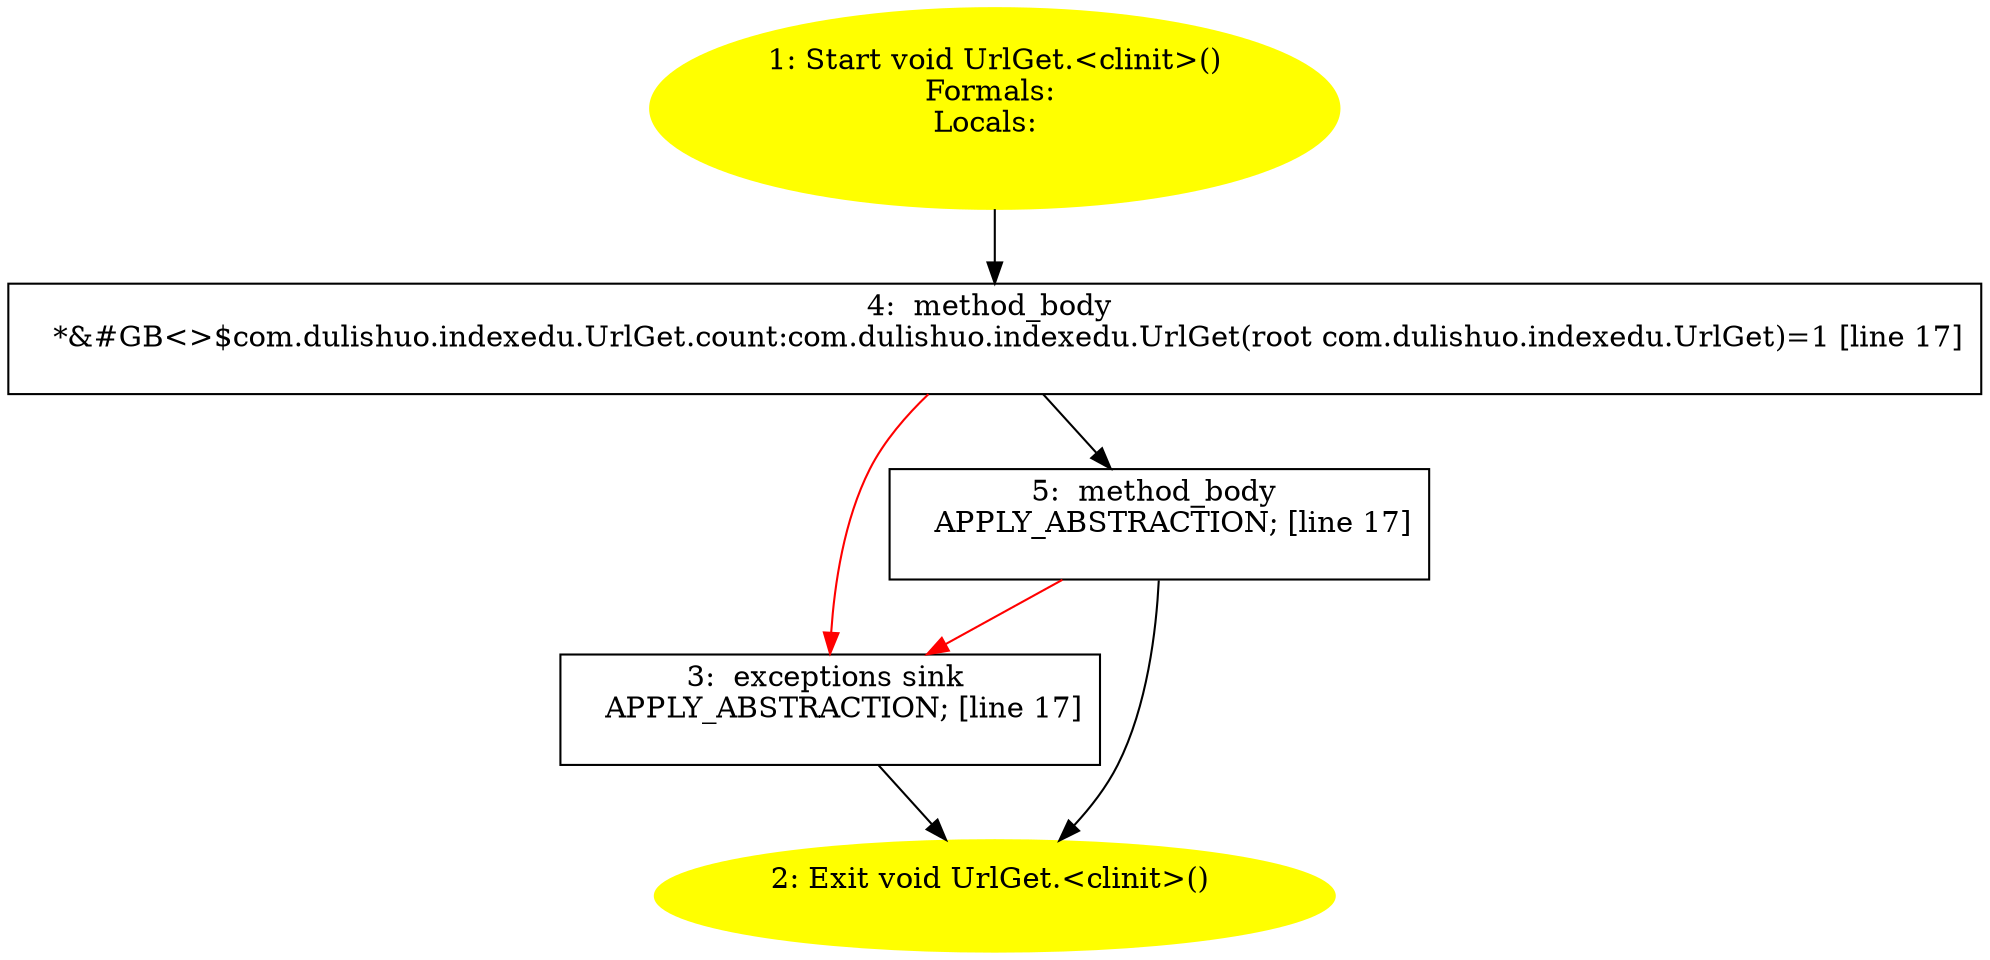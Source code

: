 /* @generated */
digraph cfg {
"com.dulishuo.indexedu.UrlGet.<clinit>():void.aa6522a18c9b0add56efa3442c080367_1" [label="1: Start void UrlGet.<clinit>()\nFormals: \nLocals:  \n  " color=yellow style=filled]
	

	 "com.dulishuo.indexedu.UrlGet.<clinit>():void.aa6522a18c9b0add56efa3442c080367_1" -> "com.dulishuo.indexedu.UrlGet.<clinit>():void.aa6522a18c9b0add56efa3442c080367_4" ;
"com.dulishuo.indexedu.UrlGet.<clinit>():void.aa6522a18c9b0add56efa3442c080367_2" [label="2: Exit void UrlGet.<clinit>() \n  " color=yellow style=filled]
	

"com.dulishuo.indexedu.UrlGet.<clinit>():void.aa6522a18c9b0add56efa3442c080367_3" [label="3:  exceptions sink \n   APPLY_ABSTRACTION; [line 17]\n " shape="box"]
	

	 "com.dulishuo.indexedu.UrlGet.<clinit>():void.aa6522a18c9b0add56efa3442c080367_3" -> "com.dulishuo.indexedu.UrlGet.<clinit>():void.aa6522a18c9b0add56efa3442c080367_2" ;
"com.dulishuo.indexedu.UrlGet.<clinit>():void.aa6522a18c9b0add56efa3442c080367_4" [label="4:  method_body \n   *&#GB<>$com.dulishuo.indexedu.UrlGet.count:com.dulishuo.indexedu.UrlGet(root com.dulishuo.indexedu.UrlGet)=1 [line 17]\n " shape="box"]
	

	 "com.dulishuo.indexedu.UrlGet.<clinit>():void.aa6522a18c9b0add56efa3442c080367_4" -> "com.dulishuo.indexedu.UrlGet.<clinit>():void.aa6522a18c9b0add56efa3442c080367_5" ;
	 "com.dulishuo.indexedu.UrlGet.<clinit>():void.aa6522a18c9b0add56efa3442c080367_4" -> "com.dulishuo.indexedu.UrlGet.<clinit>():void.aa6522a18c9b0add56efa3442c080367_3" [color="red" ];
"com.dulishuo.indexedu.UrlGet.<clinit>():void.aa6522a18c9b0add56efa3442c080367_5" [label="5:  method_body \n   APPLY_ABSTRACTION; [line 17]\n " shape="box"]
	

	 "com.dulishuo.indexedu.UrlGet.<clinit>():void.aa6522a18c9b0add56efa3442c080367_5" -> "com.dulishuo.indexedu.UrlGet.<clinit>():void.aa6522a18c9b0add56efa3442c080367_2" ;
	 "com.dulishuo.indexedu.UrlGet.<clinit>():void.aa6522a18c9b0add56efa3442c080367_5" -> "com.dulishuo.indexedu.UrlGet.<clinit>():void.aa6522a18c9b0add56efa3442c080367_3" [color="red" ];
}
